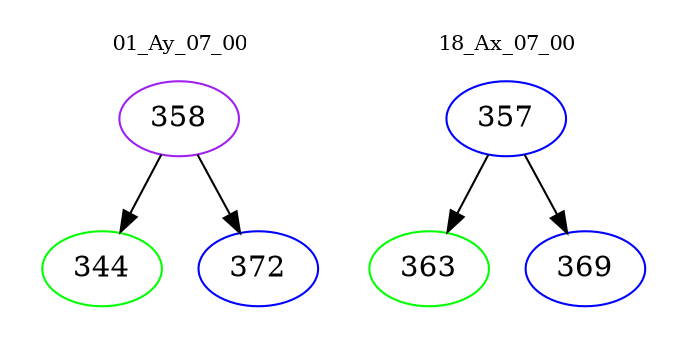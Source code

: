 digraph{
subgraph cluster_0 {
color = white
label = "01_Ay_07_00";
fontsize=10;
T0_358 [label="358", color="purple"]
T0_358 -> T0_344 [color="black"]
T0_344 [label="344", color="green"]
T0_358 -> T0_372 [color="black"]
T0_372 [label="372", color="blue"]
}
subgraph cluster_1 {
color = white
label = "18_Ax_07_00";
fontsize=10;
T1_357 [label="357", color="blue"]
T1_357 -> T1_363 [color="black"]
T1_363 [label="363", color="green"]
T1_357 -> T1_369 [color="black"]
T1_369 [label="369", color="blue"]
}
}
